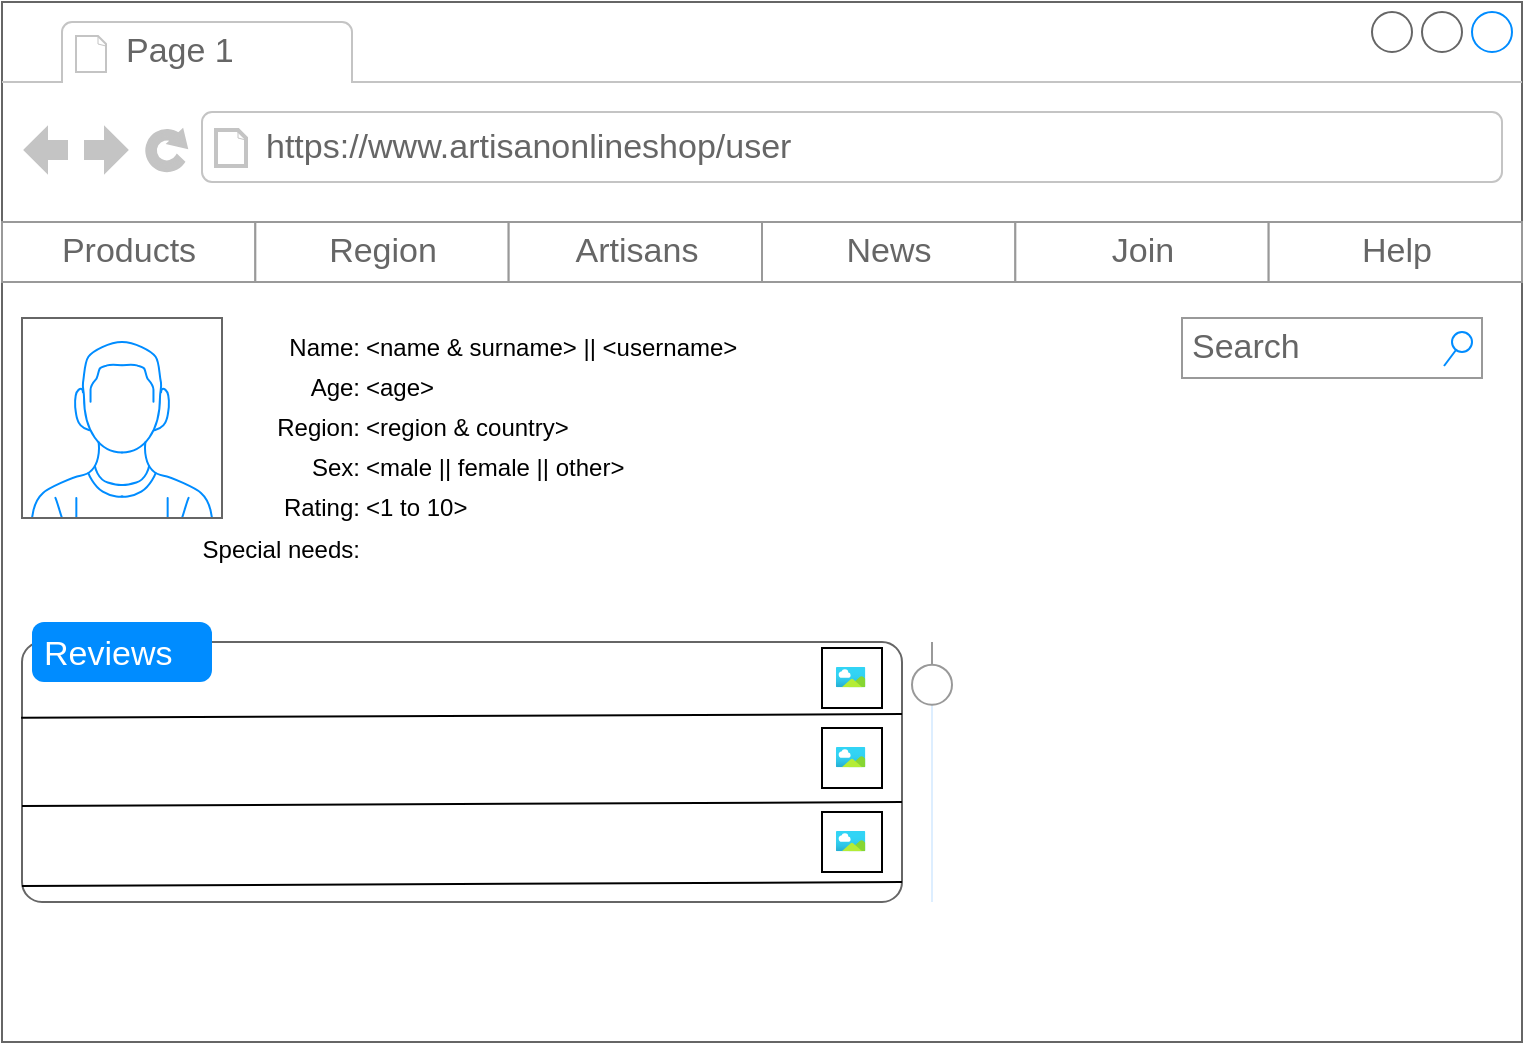 <mxfile version="20.8.23" type="github">
  <diagram name="Pagina-1" id="1wd1qRFHIOmjiayLOUDQ">
    <mxGraphModel dx="1018" dy="633" grid="1" gridSize="10" guides="1" tooltips="1" connect="1" arrows="1" fold="1" page="1" pageScale="1" pageWidth="827" pageHeight="1169" math="0" shadow="0">
      <root>
        <mxCell id="0" />
        <mxCell id="1" parent="0" />
        <mxCell id="Q3N0mhWa4I86AAQrIHix-1" value="" style="strokeWidth=1;shadow=0;dashed=0;align=center;html=1;shape=mxgraph.mockup.containers.browserWindow;rSize=0;strokeColor=#666666;strokeColor2=#008cff;strokeColor3=#c4c4c4;mainText=,;recursiveResize=0;" parent="1" vertex="1">
          <mxGeometry x="40" y="70" width="760" height="520" as="geometry" />
        </mxCell>
        <mxCell id="Q3N0mhWa4I86AAQrIHix-2" value="Page 1" style="strokeWidth=1;shadow=0;dashed=0;align=center;html=1;shape=mxgraph.mockup.containers.anchor;fontSize=17;fontColor=#666666;align=left;" parent="Q3N0mhWa4I86AAQrIHix-1" vertex="1">
          <mxGeometry x="60" y="12" width="110" height="26" as="geometry" />
        </mxCell>
        <mxCell id="Q3N0mhWa4I86AAQrIHix-3" value="https://www.artisanonlineshop/user" style="strokeWidth=1;shadow=0;dashed=0;align=center;html=1;shape=mxgraph.mockup.containers.anchor;rSize=0;fontSize=17;fontColor=#666666;align=left;" parent="Q3N0mhWa4I86AAQrIHix-1" vertex="1">
          <mxGeometry x="130" y="60" width="250" height="26" as="geometry" />
        </mxCell>
        <mxCell id="z5TwD4ITp_cDmmy_DJb5-1" value="" style="verticalLabelPosition=bottom;shadow=0;dashed=0;align=center;html=1;verticalAlign=top;strokeWidth=1;shape=mxgraph.mockup.containers.userMale;strokeColor=#666666;strokeColor2=#008cff;" vertex="1" parent="Q3N0mhWa4I86AAQrIHix-1">
          <mxGeometry x="10" y="158" width="100" height="100" as="geometry" />
        </mxCell>
        <mxCell id="z5TwD4ITp_cDmmy_DJb5-3" value="Name:" style="text;html=1;align=right;verticalAlign=middle;resizable=0;points=[];autosize=1;strokeColor=none;fillColor=none;" vertex="1" parent="Q3N0mhWa4I86AAQrIHix-1">
          <mxGeometry x="120" y="158" width="60" height="30" as="geometry" />
        </mxCell>
        <mxCell id="z5TwD4ITp_cDmmy_DJb5-6" value="Age:" style="text;html=1;align=right;verticalAlign=middle;resizable=0;points=[];autosize=1;strokeColor=none;fillColor=none;" vertex="1" parent="Q3N0mhWa4I86AAQrIHix-1">
          <mxGeometry x="130" y="178" width="50" height="30" as="geometry" />
        </mxCell>
        <mxCell id="z5TwD4ITp_cDmmy_DJb5-7" value="Region:" style="text;html=1;align=right;verticalAlign=middle;resizable=0;points=[];autosize=1;strokeColor=none;fillColor=none;" vertex="1" parent="Q3N0mhWa4I86AAQrIHix-1">
          <mxGeometry x="120" y="198" width="60" height="30" as="geometry" />
        </mxCell>
        <mxCell id="z5TwD4ITp_cDmmy_DJb5-8" value="Sex:" style="text;html=1;align=right;verticalAlign=middle;resizable=0;points=[];autosize=1;strokeColor=none;fillColor=none;" vertex="1" parent="Q3N0mhWa4I86AAQrIHix-1">
          <mxGeometry x="130" y="218" width="50" height="30" as="geometry" />
        </mxCell>
        <mxCell id="z5TwD4ITp_cDmmy_DJb5-9" value="Search" style="strokeWidth=1;shadow=0;dashed=0;align=center;html=1;shape=mxgraph.mockup.forms.searchBox;strokeColor=#999999;mainText=;strokeColor2=#008cff;fontColor=#666666;fontSize=17;align=left;spacingLeft=3;" vertex="1" parent="Q3N0mhWa4I86AAQrIHix-1">
          <mxGeometry x="590" y="158" width="150" height="30" as="geometry" />
        </mxCell>
        <mxCell id="z5TwD4ITp_cDmmy_DJb5-10" value="Rating:" style="text;html=1;align=right;verticalAlign=middle;resizable=0;points=[];autosize=1;strokeColor=none;fillColor=none;" vertex="1" parent="Q3N0mhWa4I86AAQrIHix-1">
          <mxGeometry x="120" y="238" width="60" height="30" as="geometry" />
        </mxCell>
        <mxCell id="z5TwD4ITp_cDmmy_DJb5-11" value="Special needs:" style="text;html=1;align=right;verticalAlign=middle;resizable=0;points=[];autosize=1;strokeColor=none;fillColor=none;" vertex="1" parent="Q3N0mhWa4I86AAQrIHix-1">
          <mxGeometry x="80" y="259" width="100" height="30" as="geometry" />
        </mxCell>
        <mxCell id="z5TwD4ITp_cDmmy_DJb5-12" value="" style="strokeWidth=1;shadow=0;dashed=0;align=center;html=1;shape=mxgraph.mockup.forms.rrect;rSize=0;strokeColor=#999999;" vertex="1" parent="Q3N0mhWa4I86AAQrIHix-1">
          <mxGeometry y="110" width="760" height="30" as="geometry" />
        </mxCell>
        <mxCell id="z5TwD4ITp_cDmmy_DJb5-13" value="Products" style="strokeColor=inherit;fillColor=inherit;gradientColor=inherit;strokeWidth=1;shadow=0;dashed=0;align=center;html=1;shape=mxgraph.mockup.forms.rrect;rSize=0;fontSize=17;fontColor=#666666;" vertex="1" parent="z5TwD4ITp_cDmmy_DJb5-12">
          <mxGeometry width="126.667" height="30" as="geometry" />
        </mxCell>
        <mxCell id="z5TwD4ITp_cDmmy_DJb5-14" value="Region" style="strokeColor=inherit;fillColor=inherit;gradientColor=inherit;strokeWidth=1;shadow=0;dashed=0;align=center;html=1;shape=mxgraph.mockup.forms.rrect;rSize=0;fontSize=17;fontColor=#666666;" vertex="1" parent="z5TwD4ITp_cDmmy_DJb5-12">
          <mxGeometry x="126.667" width="126.667" height="30" as="geometry" />
        </mxCell>
        <mxCell id="z5TwD4ITp_cDmmy_DJb5-15" value="Artisans" style="strokeColor=inherit;fillColor=inherit;gradientColor=inherit;strokeWidth=1;shadow=0;dashed=0;align=center;html=1;shape=mxgraph.mockup.forms.rrect;rSize=0;fontSize=17;fontColor=#666666;" vertex="1" parent="z5TwD4ITp_cDmmy_DJb5-12">
          <mxGeometry x="253.333" width="126.667" height="30" as="geometry" />
        </mxCell>
        <mxCell id="z5TwD4ITp_cDmmy_DJb5-16" value="News" style="strokeColor=inherit;fillColor=inherit;gradientColor=inherit;strokeWidth=1;shadow=0;dashed=0;align=center;html=1;shape=mxgraph.mockup.forms.rrect;rSize=0;fontSize=17;fontColor=#666666;" vertex="1" parent="z5TwD4ITp_cDmmy_DJb5-12">
          <mxGeometry x="380" width="126.667" height="30" as="geometry" />
        </mxCell>
        <mxCell id="z5TwD4ITp_cDmmy_DJb5-17" value="Join" style="strokeColor=inherit;fillColor=inherit;gradientColor=inherit;strokeWidth=1;shadow=0;dashed=0;align=center;html=1;shape=mxgraph.mockup.forms.rrect;rSize=0;fontSize=17;fontColor=#666666;" vertex="1" parent="z5TwD4ITp_cDmmy_DJb5-12">
          <mxGeometry x="506.667" width="126.667" height="30" as="geometry" />
        </mxCell>
        <mxCell id="z5TwD4ITp_cDmmy_DJb5-18" value="Help" style="strokeColor=inherit;fillColor=inherit;gradientColor=inherit;strokeWidth=1;shadow=0;dashed=0;align=center;html=1;shape=mxgraph.mockup.forms.rrect;rSize=0;fontSize=17;fontColor=#666666;" vertex="1" parent="z5TwD4ITp_cDmmy_DJb5-12">
          <mxGeometry x="633.333" width="126.667" height="30" as="geometry" />
        </mxCell>
        <mxCell id="z5TwD4ITp_cDmmy_DJb5-19" value="&amp;lt;name &amp;amp; surname&amp;gt; || &amp;lt;username&amp;gt;" style="text;html=1;align=left;verticalAlign=middle;resizable=0;points=[];autosize=1;strokeColor=none;fillColor=none;" vertex="1" parent="Q3N0mhWa4I86AAQrIHix-1">
          <mxGeometry x="180" y="158" width="210" height="30" as="geometry" />
        </mxCell>
        <mxCell id="z5TwD4ITp_cDmmy_DJb5-20" value="&amp;lt;age&amp;gt;" style="text;html=1;align=left;verticalAlign=middle;resizable=0;points=[];autosize=1;strokeColor=none;fillColor=none;" vertex="1" parent="Q3N0mhWa4I86AAQrIHix-1">
          <mxGeometry x="180" y="178" width="60" height="30" as="geometry" />
        </mxCell>
        <mxCell id="z5TwD4ITp_cDmmy_DJb5-21" value="&amp;lt;region &amp;amp; country&amp;gt;" style="text;html=1;align=left;verticalAlign=middle;resizable=0;points=[];autosize=1;strokeColor=none;fillColor=none;" vertex="1" parent="Q3N0mhWa4I86AAQrIHix-1">
          <mxGeometry x="180" y="198" width="120" height="30" as="geometry" />
        </mxCell>
        <mxCell id="z5TwD4ITp_cDmmy_DJb5-22" value="&amp;lt;male || female || other&amp;gt;" style="text;html=1;align=left;verticalAlign=middle;resizable=0;points=[];autosize=1;strokeColor=none;fillColor=none;" vertex="1" parent="Q3N0mhWa4I86AAQrIHix-1">
          <mxGeometry x="180" y="218" width="150" height="30" as="geometry" />
        </mxCell>
        <mxCell id="z5TwD4ITp_cDmmy_DJb5-23" value="&amp;lt;1 to 10&amp;gt;" style="text;html=1;align=left;verticalAlign=middle;resizable=0;points=[];autosize=1;strokeColor=none;fillColor=none;" vertex="1" parent="Q3N0mhWa4I86AAQrIHix-1">
          <mxGeometry x="180" y="238" width="70" height="30" as="geometry" />
        </mxCell>
        <mxCell id="z5TwD4ITp_cDmmy_DJb5-38" value="" style="verticalLabelPosition=bottom;shadow=0;dashed=0;align=center;html=1;verticalAlign=top;strokeWidth=1;shape=mxgraph.mockup.forms.horSlider;strokeColor=#999999;sliderStyle=basic;sliderPos=86.374;handleStyle=circle;fillColor2=#ddeeff;direction=north;" vertex="1" parent="Q3N0mhWa4I86AAQrIHix-1">
          <mxGeometry x="450" y="320" width="30" height="130" as="geometry" />
        </mxCell>
        <mxCell id="z5TwD4ITp_cDmmy_DJb5-24" value="" style="shape=mxgraph.mockup.containers.marginRect;rectMarginTop=10;strokeColor=#666666;strokeWidth=1;dashed=0;rounded=1;arcSize=5;recursiveResize=0;" vertex="1" parent="1">
          <mxGeometry x="50" y="380" width="440" height="140" as="geometry" />
        </mxCell>
        <mxCell id="z5TwD4ITp_cDmmy_DJb5-25" value="Reviews" style="shape=rect;strokeColor=none;fillColor=#008cff;strokeWidth=1;dashed=0;rounded=1;arcSize=20;fontColor=#ffffff;fontSize=17;spacing=2;spacingTop=-2;align=left;autosize=1;spacingLeft=4;resizeWidth=0;resizeHeight=0;perimeter=none;" vertex="1" parent="z5TwD4ITp_cDmmy_DJb5-24">
          <mxGeometry x="5" width="90" height="30" as="geometry" />
        </mxCell>
        <mxCell id="z5TwD4ITp_cDmmy_DJb5-27" value="" style="endArrow=none;html=1;rounded=0;exitX=-0.001;exitY=0.342;exitDx=0;exitDy=0;exitPerimeter=0;entryX=1;entryY=0.329;entryDx=0;entryDy=0;entryPerimeter=0;" edge="1" parent="z5TwD4ITp_cDmmy_DJb5-24">
          <mxGeometry width="50" height="50" relative="1" as="geometry">
            <mxPoint y="92" as="sourcePoint" />
            <mxPoint x="440" y="90" as="targetPoint" />
          </mxGeometry>
        </mxCell>
        <mxCell id="z5TwD4ITp_cDmmy_DJb5-28" value="" style="endArrow=none;html=1;rounded=0;exitX=-0.001;exitY=0.342;exitDx=0;exitDy=0;exitPerimeter=0;entryX=1;entryY=0.329;entryDx=0;entryDy=0;entryPerimeter=0;" edge="1" parent="z5TwD4ITp_cDmmy_DJb5-24">
          <mxGeometry width="50" height="50" relative="1" as="geometry">
            <mxPoint y="132" as="sourcePoint" />
            <mxPoint x="440" y="130" as="targetPoint" />
          </mxGeometry>
        </mxCell>
        <mxCell id="z5TwD4ITp_cDmmy_DJb5-29" value="" style="group" vertex="1" connectable="0" parent="z5TwD4ITp_cDmmy_DJb5-24">
          <mxGeometry x="400" y="13" width="30" height="30" as="geometry" />
        </mxCell>
        <mxCell id="z5TwD4ITp_cDmmy_DJb5-30" value="" style="rounded=0;whiteSpace=wrap;html=1;" vertex="1" parent="z5TwD4ITp_cDmmy_DJb5-29">
          <mxGeometry width="30" height="30" as="geometry" />
        </mxCell>
        <mxCell id="z5TwD4ITp_cDmmy_DJb5-31" value="" style="aspect=fixed;html=1;points=[];align=center;image;fontSize=12;image=img/lib/azure2/general/Image.svg;" vertex="1" parent="z5TwD4ITp_cDmmy_DJb5-29">
          <mxGeometry x="6.923" y="9.5" width="14.769" height="10.154" as="geometry" />
        </mxCell>
        <mxCell id="z5TwD4ITp_cDmmy_DJb5-32" value="" style="group" vertex="1" connectable="0" parent="z5TwD4ITp_cDmmy_DJb5-24">
          <mxGeometry x="400" y="53" width="30" height="30" as="geometry" />
        </mxCell>
        <mxCell id="z5TwD4ITp_cDmmy_DJb5-33" value="" style="rounded=0;whiteSpace=wrap;html=1;" vertex="1" parent="z5TwD4ITp_cDmmy_DJb5-32">
          <mxGeometry width="30" height="30" as="geometry" />
        </mxCell>
        <mxCell id="z5TwD4ITp_cDmmy_DJb5-34" value="" style="aspect=fixed;html=1;points=[];align=center;image;fontSize=12;image=img/lib/azure2/general/Image.svg;" vertex="1" parent="z5TwD4ITp_cDmmy_DJb5-32">
          <mxGeometry x="6.923" y="9.5" width="14.769" height="10.154" as="geometry" />
        </mxCell>
        <mxCell id="z5TwD4ITp_cDmmy_DJb5-35" value="" style="group" vertex="1" connectable="0" parent="z5TwD4ITp_cDmmy_DJb5-24">
          <mxGeometry x="400" y="95" width="30" height="30" as="geometry" />
        </mxCell>
        <mxCell id="z5TwD4ITp_cDmmy_DJb5-36" value="" style="rounded=0;whiteSpace=wrap;html=1;" vertex="1" parent="z5TwD4ITp_cDmmy_DJb5-35">
          <mxGeometry width="30" height="30" as="geometry" />
        </mxCell>
        <mxCell id="z5TwD4ITp_cDmmy_DJb5-37" value="" style="aspect=fixed;html=1;points=[];align=center;image;fontSize=12;image=img/lib/azure2/general/Image.svg;" vertex="1" parent="z5TwD4ITp_cDmmy_DJb5-35">
          <mxGeometry x="6.923" y="9.5" width="14.769" height="10.154" as="geometry" />
        </mxCell>
        <mxCell id="z5TwD4ITp_cDmmy_DJb5-26" value="" style="endArrow=none;html=1;rounded=0;exitX=-0.001;exitY=0.342;exitDx=0;exitDy=0;exitPerimeter=0;entryX=1;entryY=0.329;entryDx=0;entryDy=0;entryPerimeter=0;" edge="1" parent="1" source="z5TwD4ITp_cDmmy_DJb5-24" target="z5TwD4ITp_cDmmy_DJb5-24">
          <mxGeometry width="50" height="50" relative="1" as="geometry">
            <mxPoint x="390" y="450" as="sourcePoint" />
            <mxPoint x="440" y="400" as="targetPoint" />
          </mxGeometry>
        </mxCell>
      </root>
    </mxGraphModel>
  </diagram>
</mxfile>
